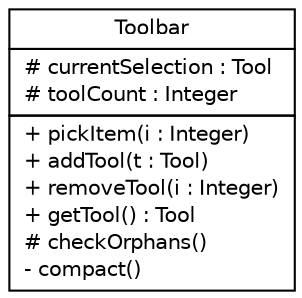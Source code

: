 #!/usr/local/bin/dot
#
# Class diagram 
# Generated by UMLGraph version R5_6-9-g37cd34 (http://www.umlgraph.org/)
#

digraph G {
graph [fontnames="svg"]
edge [fontname="Helvetica",fontsize=10,labelfontname="Helvetica",labelfontsize=10,color="black"];
node [fontname="Helvetica",fontcolor="black",fontsize=10,shape=plaintext,margin=0,width=0,height=0];
nodesep=0.25;
ranksep=0.5;
// Toolbar
c120 [label=<<table title="Toolbar" border="0" cellborder="1" cellspacing="0" cellpadding="2"><tr><td><table border="0" cellspacing="0" cellpadding="1"><tr><td align="center" balign="center"> Toolbar </td></tr></table></td></tr><tr><td><table border="0" cellspacing="0" cellpadding="1"><tr><td align="left" balign="left"> # currentSelection : Tool </td></tr><tr><td align="left" balign="left"> # toolCount : Integer </td></tr></table></td></tr><tr><td><table border="0" cellspacing="0" cellpadding="1"><tr><td align="left" balign="left"> + pickItem(i : Integer) </td></tr><tr><td align="left" balign="left"> + addTool(t : Tool) </td></tr><tr><td align="left" balign="left"> + removeTool(i : Integer) </td></tr><tr><td align="left" balign="left"> + getTool() : Tool </td></tr><tr><td align="left" balign="left"> # checkOrphans() </td></tr><tr><td align="left" balign="left"> - compact() </td></tr></table></td></tr></table>>];
}


